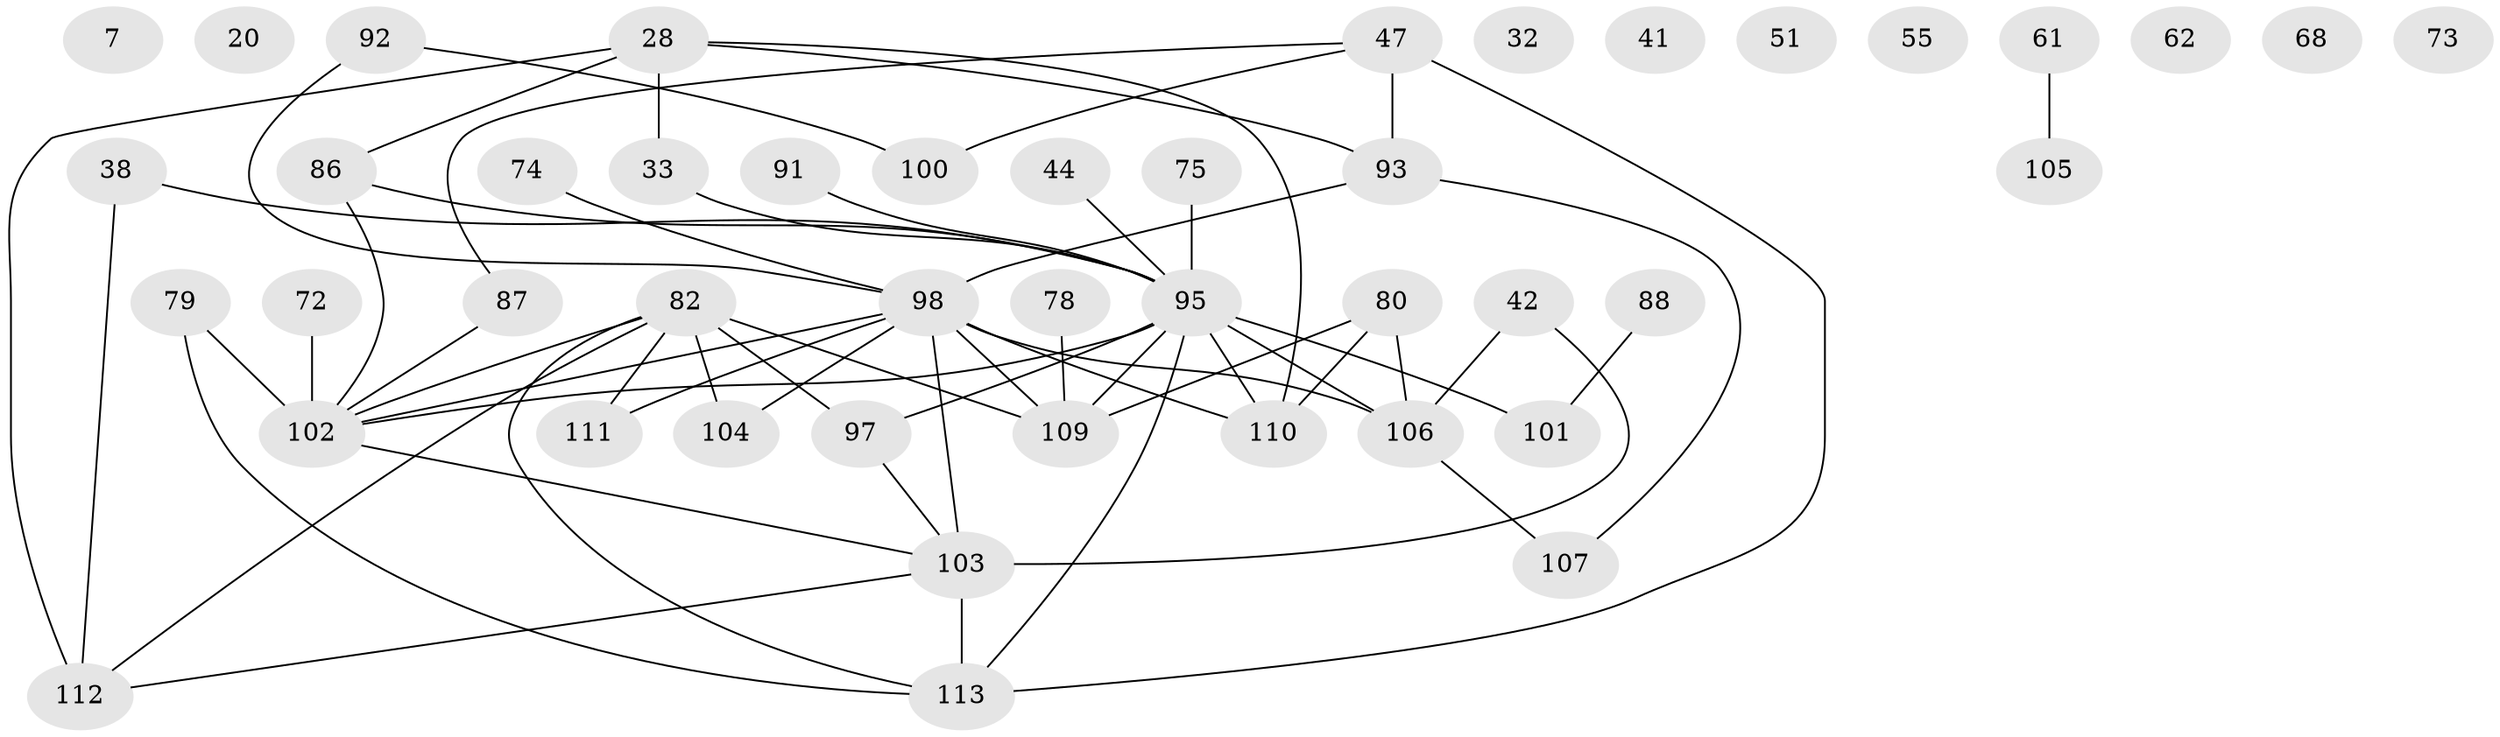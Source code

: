 // original degree distribution, {3: 0.168141592920354, 1: 0.1504424778761062, 4: 0.21238938053097345, 0: 0.07964601769911504, 5: 0.07964601769911504, 2: 0.26548672566371684, 7: 0.008849557522123894, 6: 0.02654867256637168, 8: 0.008849557522123894}
// Generated by graph-tools (version 1.1) at 2025/44/03/04/25 21:44:10]
// undirected, 45 vertices, 60 edges
graph export_dot {
graph [start="1"]
  node [color=gray90,style=filled];
  7;
  20;
  28 [super="+19"];
  32;
  33;
  38;
  41;
  42 [super="+10+21"];
  44;
  47;
  51;
  55;
  61 [super="+50"];
  62;
  68;
  72;
  73;
  74 [super="+56"];
  75;
  78;
  79 [super="+14"];
  80 [super="+43+53"];
  82 [super="+17+57"];
  86 [super="+69+58"];
  87 [super="+22"];
  88;
  91;
  92;
  93 [super="+12"];
  95 [super="+85+89+60"];
  97 [super="+83"];
  98 [super="+66+70+67+84+77+96"];
  100;
  101;
  102 [super="+16+90"];
  103 [super="+76+46"];
  104;
  105;
  106 [super="+71"];
  107 [super="+99"];
  109 [super="+52+81"];
  110 [super="+94"];
  111;
  112 [super="+108"];
  113 [super="+40"];
  28 -- 33;
  28 -- 93;
  28 -- 112 [weight=2];
  28 -- 86;
  28 -- 110 [weight=2];
  33 -- 95;
  38 -- 112;
  38 -- 95;
  42 -- 106;
  42 -- 103;
  44 -- 95;
  47 -- 93;
  47 -- 100;
  47 -- 113 [weight=2];
  47 -- 87;
  61 -- 105;
  72 -- 102 [weight=2];
  74 -- 98;
  75 -- 95;
  78 -- 109;
  79 -- 113;
  79 -- 102;
  80 -- 110;
  80 -- 109;
  80 -- 106;
  82 -- 102;
  82 -- 113;
  82 -- 104;
  82 -- 112;
  82 -- 109 [weight=2];
  82 -- 111;
  82 -- 97;
  86 -- 102 [weight=2];
  86 -- 95;
  87 -- 102 [weight=3];
  88 -- 101;
  91 -- 95;
  92 -- 100;
  92 -- 98;
  93 -- 98 [weight=2];
  93 -- 107;
  95 -- 101;
  95 -- 102 [weight=3];
  95 -- 113;
  95 -- 109 [weight=3];
  95 -- 106 [weight=4];
  95 -- 110 [weight=2];
  95 -- 97;
  97 -- 103;
  98 -- 111;
  98 -- 102;
  98 -- 104;
  98 -- 109 [weight=3];
  98 -- 103 [weight=3];
  98 -- 106 [weight=2];
  98 -- 110 [weight=2];
  102 -- 103 [weight=2];
  103 -- 113 [weight=3];
  103 -- 112;
  106 -- 107;
}
